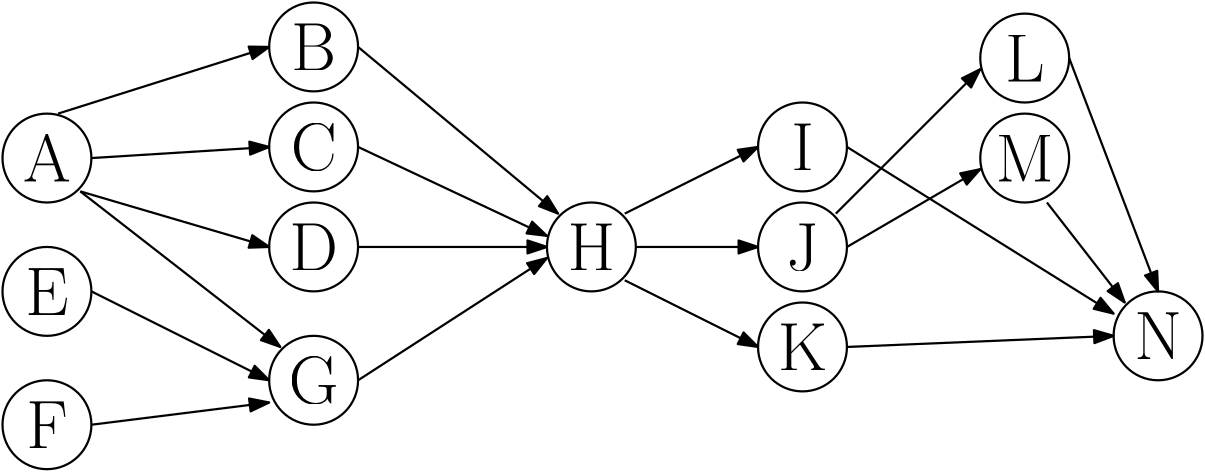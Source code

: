 <?xml version="1.0"?>
<!DOCTYPE ipe SYSTEM "ipe.dtd">
<ipe version="70218" creator="Ipe 7.2.28">
<info created="D:20241010112446" modified="D:20241010112913"/>
<ipestyle name="basic">
<symbol name="arrow/arc(spx)">
<path stroke="sym-stroke" fill="sym-stroke" pen="sym-pen">
0 0 m
-1 0.333 l
-1 -0.333 l
h
</path>
</symbol>
<symbol name="arrow/farc(spx)">
<path stroke="sym-stroke" fill="white" pen="sym-pen">
0 0 m
-1 0.333 l
-1 -0.333 l
h
</path>
</symbol>
<symbol name="arrow/ptarc(spx)">
<path stroke="sym-stroke" fill="sym-stroke" pen="sym-pen">
0 0 m
-1 0.333 l
-0.8 0 l
-1 -0.333 l
h
</path>
</symbol>
<symbol name="arrow/fptarc(spx)">
<path stroke="sym-stroke" fill="white" pen="sym-pen">
0 0 m
-1 0.333 l
-0.8 0 l
-1 -0.333 l
h
</path>
</symbol>
<symbol name="mark/circle(sx)" transformations="translations">
<path fill="sym-stroke">
0.6 0 0 0.6 0 0 e
0.4 0 0 0.4 0 0 e
</path>
</symbol>
<symbol name="mark/disk(sx)" transformations="translations">
<path fill="sym-stroke">
0.6 0 0 0.6 0 0 e
</path>
</symbol>
<symbol name="mark/fdisk(sfx)" transformations="translations">
<group>
<path fill="sym-fill">
0.5 0 0 0.5 0 0 e
</path>
<path fill="sym-stroke" fillrule="eofill">
0.6 0 0 0.6 0 0 e
0.4 0 0 0.4 0 0 e
</path>
</group>
</symbol>
<symbol name="mark/box(sx)" transformations="translations">
<path fill="sym-stroke" fillrule="eofill">
-0.6 -0.6 m
0.6 -0.6 l
0.6 0.6 l
-0.6 0.6 l
h
-0.4 -0.4 m
0.4 -0.4 l
0.4 0.4 l
-0.4 0.4 l
h
</path>
</symbol>
<symbol name="mark/square(sx)" transformations="translations">
<path fill="sym-stroke">
-0.6 -0.6 m
0.6 -0.6 l
0.6 0.6 l
-0.6 0.6 l
h
</path>
</symbol>
<symbol name="mark/fsquare(sfx)" transformations="translations">
<group>
<path fill="sym-fill">
-0.5 -0.5 m
0.5 -0.5 l
0.5 0.5 l
-0.5 0.5 l
h
</path>
<path fill="sym-stroke" fillrule="eofill">
-0.6 -0.6 m
0.6 -0.6 l
0.6 0.6 l
-0.6 0.6 l
h
-0.4 -0.4 m
0.4 -0.4 l
0.4 0.4 l
-0.4 0.4 l
h
</path>
</group>
</symbol>
<symbol name="mark/cross(sx)" transformations="translations">
<group>
<path fill="sym-stroke">
-0.43 -0.57 m
0.57 0.43 l
0.43 0.57 l
-0.57 -0.43 l
h
</path>
<path fill="sym-stroke">
-0.43 0.57 m
0.57 -0.43 l
0.43 -0.57 l
-0.57 0.43 l
h
</path>
</group>
</symbol>
<symbol name="arrow/fnormal(spx)">
<path stroke="sym-stroke" fill="white" pen="sym-pen">
0 0 m
-1 0.333 l
-1 -0.333 l
h
</path>
</symbol>
<symbol name="arrow/pointed(spx)">
<path stroke="sym-stroke" fill="sym-stroke" pen="sym-pen">
0 0 m
-1 0.333 l
-0.8 0 l
-1 -0.333 l
h
</path>
</symbol>
<symbol name="arrow/fpointed(spx)">
<path stroke="sym-stroke" fill="white" pen="sym-pen">
0 0 m
-1 0.333 l
-0.8 0 l
-1 -0.333 l
h
</path>
</symbol>
<symbol name="arrow/linear(spx)">
<path stroke="sym-stroke" pen="sym-pen">
-1 0.333 m
0 0 l
-1 -0.333 l
</path>
</symbol>
<symbol name="arrow/fdouble(spx)">
<path stroke="sym-stroke" fill="white" pen="sym-pen">
0 0 m
-1 0.333 l
-1 -0.333 l
h
-1 0 m
-2 0.333 l
-2 -0.333 l
h
</path>
</symbol>
<symbol name="arrow/double(spx)">
<path stroke="sym-stroke" fill="sym-stroke" pen="sym-pen">
0 0 m
-1 0.333 l
-1 -0.333 l
h
-1 0 m
-2 0.333 l
-2 -0.333 l
h
</path>
</symbol>
<symbol name="arrow/mid-normal(spx)">
<path stroke="sym-stroke" fill="sym-stroke" pen="sym-pen">
0.5 0 m
-0.5 0.333 l
-0.5 -0.333 l
h
</path>
</symbol>
<symbol name="arrow/mid-fnormal(spx)">
<path stroke="sym-stroke" fill="white" pen="sym-pen">
0.5 0 m
-0.5 0.333 l
-0.5 -0.333 l
h
</path>
</symbol>
<symbol name="arrow/mid-pointed(spx)">
<path stroke="sym-stroke" fill="sym-stroke" pen="sym-pen">
0.5 0 m
-0.5 0.333 l
-0.3 0 l
-0.5 -0.333 l
h
</path>
</symbol>
<symbol name="arrow/mid-fpointed(spx)">
<path stroke="sym-stroke" fill="white" pen="sym-pen">
0.5 0 m
-0.5 0.333 l
-0.3 0 l
-0.5 -0.333 l
h
</path>
</symbol>
<symbol name="arrow/mid-double(spx)">
<path stroke="sym-stroke" fill="sym-stroke" pen="sym-pen">
1 0 m
0 0.333 l
0 -0.333 l
h
0 0 m
-1 0.333 l
-1 -0.333 l
h
</path>
</symbol>
<symbol name="arrow/mid-fdouble(spx)">
<path stroke="sym-stroke" fill="white" pen="sym-pen">
1 0 m
0 0.333 l
0 -0.333 l
h
0 0 m
-1 0.333 l
-1 -0.333 l
h
</path>
</symbol>
<anglesize name="22.5 deg" value="22.5"/>
<anglesize name="30 deg" value="30"/>
<anglesize name="45 deg" value="45"/>
<anglesize name="60 deg" value="60"/>
<anglesize name="90 deg" value="90"/>
<arrowsize name="large" value="10"/>
<arrowsize name="small" value="5"/>
<arrowsize name="tiny" value="3"/>
<color name="blue" value="0 0 1"/>
<color name="brown" value="0.647 0.165 0.165"/>
<color name="darkblue" value="0 0 0.545"/>
<color name="darkcyan" value="0 0.545 0.545"/>
<color name="darkgray" value="0.663"/>
<color name="darkgreen" value="0 0.392 0"/>
<color name="darkmagenta" value="0.545 0 0.545"/>
<color name="darkorange" value="1 0.549 0"/>
<color name="darkred" value="0.545 0 0"/>
<color name="gold" value="1 0.843 0"/>
<color name="gray" value="0.745"/>
<color name="green" value="0 1 0"/>
<color name="lightblue" value="0.678 0.847 0.902"/>
<color name="lightcyan" value="0.878 1 1"/>
<color name="lightgray" value="0.827"/>
<color name="lightgreen" value="0.565 0.933 0.565"/>
<color name="lightyellow" value="1 1 0.878"/>
<color name="navy" value="0 0 0.502"/>
<color name="orange" value="1 0.647 0"/>
<color name="pink" value="1 0.753 0.796"/>
<color name="purple" value="0.627 0.125 0.941"/>
<color name="red" value="1 0 0"/>
<color name="seagreen" value="0.18 0.545 0.341"/>
<color name="turquoise" value="0.251 0.878 0.816"/>
<color name="violet" value="0.933 0.51 0.933"/>
<color name="yellow" value="1 1 0"/>
<dashstyle name="dash dot dotted" value="[4 2 1 2 1 2] 0"/>
<dashstyle name="dash dotted" value="[4 2 1 2] 0"/>
<dashstyle name="dashed" value="[4] 0"/>
<dashstyle name="dotted" value="[1 3] 0"/>
<gridsize name="10 pts (~3.5 mm)" value="10"/>
<gridsize name="14 pts (~5 mm)" value="14"/>
<gridsize name="16 pts (~6 mm)" value="16"/>
<gridsize name="20 pts (~7 mm)" value="20"/>
<gridsize name="28 pts (~10 mm)" value="28"/>
<gridsize name="32 pts (~12 mm)" value="32"/>
<gridsize name="4 pts" value="4"/>
<gridsize name="56 pts (~20 mm)" value="56"/>
<gridsize name="8 pts (~3 mm)" value="8"/>
<opacity name="10%" value="0.1"/>
<opacity name="30%" value="0.3"/>
<opacity name="50%" value="0.5"/>
<opacity name="75%" value="0.75"/>
<pen name="fat" value="1.2"/>
<pen name="heavier" value="0.8"/>
<pen name="ultrafat" value="2"/>
<symbolsize name="large" value="5"/>
<symbolsize name="small" value="2"/>
<symbolsize name="tiny" value="1.1"/>
<textsize name="Huge" value="\Huge"/>
<textsize name="LARGE" value="\LARGE"/>
<textsize name="Large" value="\Large"/>
<textsize name="footnote" value="\footnotesize"/>
<textsize name="huge" value="\huge"/>
<textsize name="large" value="\large"/>
<textsize name="script" value="\scriptsize"/>
<textsize name="small" value="\small"/>
<textsize name="tiny" value="\tiny"/>
<textstyle name="center" begin="\begin{center}" end="\end{center}"/>
<textstyle name="item" begin="\begin{itemize}\item{}" end="\end{itemize}"/>
<textstyle name="itemize" begin="\begin{itemize}" end="\end{itemize}"/>
<tiling name="falling" angle="-60" step="4" width="1"/>
<tiling name="rising" angle="30" step="4" width="1"/>
</ipestyle>
<page>
<layer name="alpha"/>
<view layers="alpha" active="alpha"/>
<text layer="alpha" matrix="1 0 0 1 -96 0" transformations="translations" pos="184 696" stroke="black" type="label" width="17.185" height="16.934" depth="0" halign="center" valign="center" size="Huge">A</text>
<path matrix="1 0 0 1 -96 0" stroke="black" pen="heavier">
16 0 0 16 184 696 e
</path>
<text matrix="1 0 0 1 -96 -48" transformations="translations" pos="184 696" stroke="black" type="label" width="15.571" height="16.934" depth="0" halign="center" valign="center" size="Huge">E</text>
<path matrix="1 0 0 1 -96 -48" stroke="black" pen="heavier">
16 0 0 16 184 696 e
</path>
<text matrix="1 0 0 1 -96 -96" transformations="translations" pos="184 696" stroke="black" type="label" width="14.924" height="16.934" depth="0" halign="center" valign="center" size="Huge">F</text>
<path matrix="1 0 0 1 -96 -96" stroke="black" pen="heavier">
16 0 0 16 184 696 e
</path>
<text matrix="1 0 0 1 0 -80" transformations="translations" pos="184 696" stroke="black" type="label" width="18.002" height="16.934" depth="0" halign="center" valign="center" size="Huge">G</text>
<path matrix="1 0 0 1 0 -80" stroke="black" pen="heavier">
16 0 0 16 184 696 e
</path>
<text matrix="1 0 0 1 0 -32" transformations="translations" pos="184 696" stroke="black" type="label" width="17.514" height="16.934" depth="0" halign="center" valign="center" size="Huge">D</text>
<path matrix="1 0 0 1 0 -32" stroke="black" pen="heavier">
16 0 0 16 184 696 e
</path>
<text matrix="1 0 0 1 0 4" transformations="translations" pos="184 696" stroke="black" type="label" width="16.548" height="16.934" depth="0" halign="center" valign="center" size="Huge">C</text>
<path matrix="1 0 0 1 0 4" stroke="black" pen="heavier">
16 0 0 16 184 696 e
</path>
<text matrix="1 0 0 1 0 40" transformations="translations" pos="184 696" stroke="black" type="label" width="16.219" height="16.934" depth="0" halign="center" valign="center" size="Huge">B</text>
<path matrix="1 0 0 1 0 40" stroke="black" pen="heavier">
16 0 0 16 184 696 e
</path>
<text matrix="1 0 0 1 100 -32" transformations="translations" pos="184 696" stroke="black" type="label" width="17.185" height="16.934" depth="0" halign="center" valign="center" size="Huge">H</text>
<path matrix="1 0 0 1 100 -32" stroke="black" pen="heavier">
16 0 0 16 184 696 e
</path>
<text matrix="1 0 0 1 176 -68" transformations="translations" pos="184 696" stroke="black" type="label" width="17.833" height="16.934" depth="0" halign="center" valign="center" size="Huge">K</text>
<path matrix="1 0 0 1 176 -68" stroke="black" pen="heavier">
16 0 0 16 184 696 e
</path>
<text matrix="1 0 0 1 176 -32" transformations="translations" pos="184 696" stroke="black" type="label" width="11.687" height="16.934" depth="0" halign="center" valign="center" size="Huge">J</text>
<path matrix="1 0 0 1 176 -32" stroke="black" pen="heavier">
16 0 0 16 184 696 e
</path>
<text matrix="1 0 0 1 176 4" transformations="translations" pos="184 696" stroke="black" type="label" width="8.12" height="16.934" depth="0" halign="center" valign="center" size="Huge">I</text>
<path matrix="1 0 0 1 176 4" stroke="black" pen="heavier">
16 0 0 16 184 696 e
</path>
<text matrix="1 0 0 1 256 0" transformations="translations" pos="184 696" stroke="black" type="label" width="21.07" height="16.934" depth="0" halign="center" valign="center" size="Huge">M</text>
<path matrix="1 0 0 1 256 0" stroke="black" pen="heavier">
16 0 0 16 184 696 e
</path>
<text matrix="1 0 0 1 256 36" transformations="translations" pos="184 696" stroke="black" type="label" width="14.276" height="16.934" depth="0" halign="center" valign="center" size="Huge">L</text>
<path matrix="1 0 0 1 256 36" stroke="black" pen="heavier">
16 0 0 16 184 696 e
</path>
<text matrix="1 0 0 1 304 -64" transformations="translations" pos="184 696" stroke="black" type="label" width="17.185" height="16.934" depth="0" halign="center" valign="center" size="Huge">N</text>
<path matrix="1 0 0 1 304 -64" stroke="black" pen="heavier">
16 0 0 16 184 696 e
</path>
<path stroke="black" pen="heavier" arrow="normal/normal">
92 712 m
168 736 l
</path>
<path stroke="black" pen="heavier" arrow="normal/normal">
104 696 m
168 700 l
</path>
<path stroke="black" pen="heavier" arrow="normal/normal">
100 684 m
168 664 l
</path>
<path stroke="black" pen="heavier" arrow="normal/normal">
104 648 m
168 616 l
</path>
<path stroke="black" pen="heavier" arrow="normal/normal">
104 600 m
168 608 l
</path>
<path stroke="black" pen="heavier" arrow="normal/normal">
100 684 m
172 628 l
</path>
<path stroke="black" pen="heavier" arrow="normal/normal">
200 616 m
268 660 l
</path>
<path stroke="black" pen="heavier" arrow="normal/normal">
200 664 m
268 664 l
</path>
<path stroke="black" pen="heavier" arrow="normal/normal">
200 700 m
268 668 l
</path>
<path stroke="black" pen="heavier" arrow="normal/normal">
200 736 m
272 676 l
</path>
<path stroke="black" pen="heavier" arrow="normal/normal">
296 676 m
344 700 l
</path>
<path stroke="black" pen="heavier" arrow="normal/normal">
300 664 m
344 664 l
</path>
<path stroke="black" pen="heavier" arrow="normal/normal">
296 652 m
344 628 l
</path>
<path stroke="black" pen="heavier" arrow="normal/normal">
376 628 m
472 632 l
</path>
<path stroke="black" pen="heavier" arrow="normal/normal">
376 700 m
472 640 l
</path>
<path stroke="black" pen="heavier" arrow="normal/normal">
376 664 m
424 692 l
</path>
<path stroke="black" pen="heavier" arrow="normal/normal">
372 676 m
424 728 l
</path>
<path stroke="black" pen="heavier" arrow="normal/normal">
456 732 m
488 648 l
</path>
<path stroke="black" pen="heavier" arrow="normal/normal">
448 680 m
476 644 l
</path>
</page>
</ipe>
